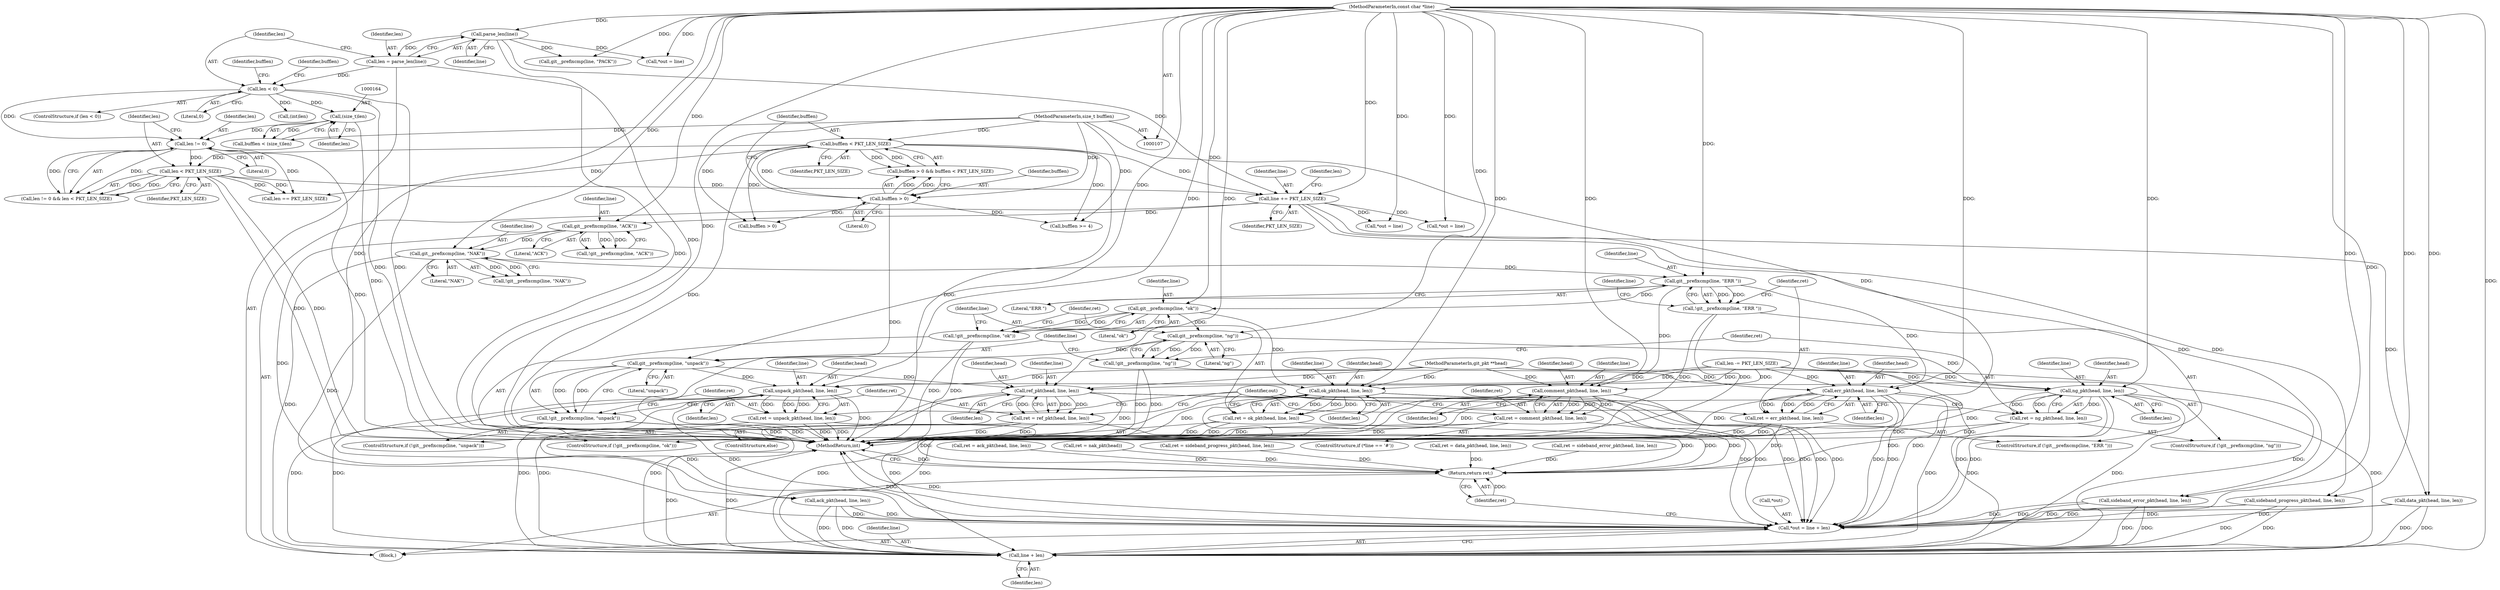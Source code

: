 digraph "0_libgit2_2fdef641fd0dd2828bd948234ae86de75221a11a@pointer" {
"1000271" [label="(Call,git__prefixcmp(line, \"ERR \"))"];
"1000261" [label="(Call,git__prefixcmp(line, \"NAK\"))"];
"1000249" [label="(Call,git__prefixcmp(line, \"ACK\"))"];
"1000178" [label="(Call,line += PKT_LEN_SIZE)"];
"1000120" [label="(Call,bufflen < PKT_LEN_SIZE)"];
"1000117" [label="(Call,bufflen > 0)"];
"1000111" [label="(MethodParameterIn,size_t bufflen)"];
"1000173" [label="(Call,len < PKT_LEN_SIZE)"];
"1000170" [label="(Call,len != 0)"];
"1000130" [label="(Call,len < 0)"];
"1000125" [label="(Call,len = parse_len(line))"];
"1000127" [label="(Call,parse_len(line))"];
"1000109" [label="(MethodParameterIn,const char *line)"];
"1000163" [label="(Call,(size_t)len)"];
"1000270" [label="(Call,!git__prefixcmp(line, \"ERR \"))"];
"1000276" [label="(Call,err_pkt(head, line, len))"];
"1000274" [label="(Call,ret = err_pkt(head, line, len))"];
"1000341" [label="(Return,return ret;)"];
"1000335" [label="(Call,*out = line + len)"];
"1000338" [label="(Call,line + len)"];
"1000288" [label="(Call,comment_pkt(head, line, len))"];
"1000286" [label="(Call,ret = comment_pkt(head, line, len))"];
"1000295" [label="(Call,git__prefixcmp(line, \"ok\"))"];
"1000294" [label="(Call,!git__prefixcmp(line, \"ok\"))"];
"1000300" [label="(Call,ok_pkt(head, line, len))"];
"1000298" [label="(Call,ret = ok_pkt(head, line, len))"];
"1000307" [label="(Call,git__prefixcmp(line, \"ng\"))"];
"1000306" [label="(Call,!git__prefixcmp(line, \"ng\"))"];
"1000312" [label="(Call,ng_pkt(head, line, len))"];
"1000310" [label="(Call,ret = ng_pkt(head, line, len))"];
"1000319" [label="(Call,git__prefixcmp(line, \"unpack\"))"];
"1000318" [label="(Call,!git__prefixcmp(line, \"unpack\"))"];
"1000324" [label="(Call,unpack_pkt(head, line, len))"];
"1000322" [label="(Call,ret = unpack_pkt(head, line, len))"];
"1000331" [label="(Call,ref_pkt(head, line, len))"];
"1000329" [label="(Call,ret = ref_pkt(head, line, len))"];
"1000275" [label="(Identifier,ret)"];
"1000137" [label="(Identifier,bufflen)"];
"1000279" [label="(Identifier,len)"];
"1000277" [label="(Identifier,head)"];
"1000118" [label="(Identifier,bufflen)"];
"1000252" [label="(Call,ret = ack_pkt(head, line, len))"];
"1000264" [label="(Call,ret = nak_pkt(head))"];
"1000335" [label="(Call,*out = line + len)"];
"1000250" [label="(Identifier,line)"];
"1000272" [label="(Identifier,line)"];
"1000129" [label="(ControlStructure,if (len < 0))"];
"1000183" [label="(Identifier,len)"];
"1000127" [label="(Call,parse_len(line))"];
"1000201" [label="(Call,*out = line)"];
"1000302" [label="(Identifier,line)"];
"1000301" [label="(Identifier,head)"];
"1000332" [label="(Identifier,head)"];
"1000260" [label="(Call,!git__prefixcmp(line, \"NAK\"))"];
"1000175" [label="(Identifier,PKT_LEN_SIZE)"];
"1000298" [label="(Call,ret = ok_pkt(head, line, len))"];
"1000180" [label="(Identifier,PKT_LEN_SIZE)"];
"1000312" [label="(Call,ng_pkt(head, line, len))"];
"1000297" [label="(Literal,\"ok\")"];
"1000109" [label="(MethodParameterIn,const char *line)"];
"1000132" [label="(Literal,0)"];
"1000325" [label="(Identifier,head)"];
"1000308" [label="(Identifier,line)"];
"1000172" [label="(Literal,0)"];
"1000179" [label="(Identifier,line)"];
"1000322" [label="(Call,ret = unpack_pkt(head, line, len))"];
"1000131" [label="(Identifier,len)"];
"1000270" [label="(Call,!git__prefixcmp(line, \"ERR \"))"];
"1000339" [label="(Identifier,line)"];
"1000165" [label="(Identifier,len)"];
"1000173" [label="(Call,len < PKT_LEN_SIZE)"];
"1000116" [label="(Call,bufflen > 0 && bufflen < PKT_LEN_SIZE)"];
"1000299" [label="(Identifier,ret)"];
"1000330" [label="(Identifier,ret)"];
"1000336" [label="(Call,*out)"];
"1000329" [label="(Call,ret = ref_pkt(head, line, len))"];
"1000324" [label="(Call,unpack_pkt(head, line, len))"];
"1000286" [label="(Call,ret = comment_pkt(head, line, len))"];
"1000333" [label="(Identifier,line)"];
"1000119" [label="(Literal,0)"];
"1000230" [label="(Call,sideband_progress_pkt(head, line, len))"];
"1000159" [label="(Identifier,bufflen)"];
"1000261" [label="(Call,git__prefixcmp(line, \"NAK\"))"];
"1000120" [label="(Call,bufflen < PKT_LEN_SIZE)"];
"1000140" [label="(Call,git__prefixcmp(line, \"PACK\"))"];
"1000327" [label="(Identifier,len)"];
"1000341" [label="(Return,return ret;)"];
"1000117" [label="(Call,bufflen > 0)"];
"1000306" [label="(Call,!git__prefixcmp(line, \"ng\"))"];
"1000284" [label="(Identifier,line)"];
"1000242" [label="(Call,sideband_error_pkt(head, line, len))"];
"1000323" [label="(Identifier,ret)"];
"1000326" [label="(Identifier,line)"];
"1000228" [label="(Call,ret = sideband_progress_pkt(head, line, len))"];
"1000153" [label="(Call,(int)len)"];
"1000300" [label="(Call,ok_pkt(head, line, len))"];
"1000287" [label="(Identifier,ret)"];
"1000303" [label="(Identifier,len)"];
"1000334" [label="(Identifier,len)"];
"1000305" [label="(ControlStructure,if (!git__prefixcmp(line, \"ng\")))"];
"1000216" [label="(Call,ret = data_pkt(head, line, len))"];
"1000169" [label="(Call,len != 0 && len < PKT_LEN_SIZE)"];
"1000263" [label="(Literal,\"NAK\")"];
"1000190" [label="(Call,*out = line)"];
"1000161" [label="(Call,bufflen < (size_t)len)"];
"1000254" [label="(Call,ack_pkt(head, line, len))"];
"1000291" [label="(Identifier,len)"];
"1000309" [label="(Literal,\"ng\")"];
"1000343" [label="(MethodReturn,int)"];
"1000342" [label="(Identifier,ret)"];
"1000314" [label="(Identifier,line)"];
"1000337" [label="(Identifier,out)"];
"1000269" [label="(ControlStructure,if (!git__prefixcmp(line, \"ERR \")))"];
"1000315" [label="(Identifier,len)"];
"1000240" [label="(Call,ret = sideband_error_pkt(head, line, len))"];
"1000108" [label="(MethodParameterIn,git_pkt **head)"];
"1000126" [label="(Identifier,len)"];
"1000248" [label="(Call,!git__prefixcmp(line, \"ACK\"))"];
"1000318" [label="(Call,!git__prefixcmp(line, \"unpack\"))"];
"1000170" [label="(Call,len != 0)"];
"1000121" [label="(Identifier,bufflen)"];
"1000112" [label="(Block,)"];
"1000290" [label="(Identifier,line)"];
"1000158" [label="(Call,bufflen > 0)"];
"1000271" [label="(Call,git__prefixcmp(line, \"ERR \"))"];
"1000163" [label="(Call,(size_t)len)"];
"1000293" [label="(ControlStructure,if (!git__prefixcmp(line, \"ok\")))"];
"1000122" [label="(Identifier,PKT_LEN_SIZE)"];
"1000276" [label="(Call,err_pkt(head, line, len))"];
"1000262" [label="(Identifier,line)"];
"1000320" [label="(Identifier,line)"];
"1000294" [label="(Call,!git__prefixcmp(line, \"ok\"))"];
"1000288" [label="(Call,comment_pkt(head, line, len))"];
"1000338" [label="(Call,line + len)"];
"1000289" [label="(Identifier,head)"];
"1000128" [label="(Identifier,line)"];
"1000321" [label="(Literal,\"unpack\")"];
"1000218" [label="(Call,data_pkt(head, line, len))"];
"1000313" [label="(Identifier,head)"];
"1000295" [label="(Call,git__prefixcmp(line, \"ok\"))"];
"1000296" [label="(Identifier,line)"];
"1000125" [label="(Call,len = parse_len(line))"];
"1000182" [label="(Call,len == PKT_LEN_SIZE)"];
"1000174" [label="(Identifier,len)"];
"1000251" [label="(Literal,\"ACK\")"];
"1000145" [label="(Call,*out = line)"];
"1000171" [label="(Identifier,len)"];
"1000311" [label="(Identifier,ret)"];
"1000178" [label="(Call,line += PKT_LEN_SIZE)"];
"1000130" [label="(Call,len < 0)"];
"1000281" [label="(ControlStructure,if (*line == '#'))"];
"1000328" [label="(ControlStructure,else)"];
"1000249" [label="(Call,git__prefixcmp(line, \"ACK\"))"];
"1000273" [label="(Literal,\"ERR \")"];
"1000111" [label="(MethodParameterIn,size_t bufflen)"];
"1000319" [label="(Call,git__prefixcmp(line, \"unpack\"))"];
"1000331" [label="(Call,ref_pkt(head, line, len))"];
"1000340" [label="(Identifier,len)"];
"1000317" [label="(ControlStructure,if (!git__prefixcmp(line, \"unpack\")))"];
"1000208" [label="(Call,len -= PKT_LEN_SIZE)"];
"1000278" [label="(Identifier,line)"];
"1000307" [label="(Call,git__prefixcmp(line, \"ng\"))"];
"1000274" [label="(Call,ret = err_pkt(head, line, len))"];
"1000310" [label="(Call,ret = ng_pkt(head, line, len))"];
"1000136" [label="(Call,bufflen >= 4)"];
"1000271" -> "1000270"  [label="AST: "];
"1000271" -> "1000273"  [label="CFG: "];
"1000272" -> "1000271"  [label="AST: "];
"1000273" -> "1000271"  [label="AST: "];
"1000270" -> "1000271"  [label="CFG: "];
"1000271" -> "1000270"  [label="DDG: "];
"1000271" -> "1000270"  [label="DDG: "];
"1000261" -> "1000271"  [label="DDG: "];
"1000109" -> "1000271"  [label="DDG: "];
"1000271" -> "1000276"  [label="DDG: "];
"1000271" -> "1000288"  [label="DDG: "];
"1000271" -> "1000295"  [label="DDG: "];
"1000261" -> "1000260"  [label="AST: "];
"1000261" -> "1000263"  [label="CFG: "];
"1000262" -> "1000261"  [label="AST: "];
"1000263" -> "1000261"  [label="AST: "];
"1000260" -> "1000261"  [label="CFG: "];
"1000261" -> "1000260"  [label="DDG: "];
"1000261" -> "1000260"  [label="DDG: "];
"1000249" -> "1000261"  [label="DDG: "];
"1000109" -> "1000261"  [label="DDG: "];
"1000261" -> "1000335"  [label="DDG: "];
"1000261" -> "1000338"  [label="DDG: "];
"1000249" -> "1000248"  [label="AST: "];
"1000249" -> "1000251"  [label="CFG: "];
"1000250" -> "1000249"  [label="AST: "];
"1000251" -> "1000249"  [label="AST: "];
"1000248" -> "1000249"  [label="CFG: "];
"1000249" -> "1000248"  [label="DDG: "];
"1000249" -> "1000248"  [label="DDG: "];
"1000178" -> "1000249"  [label="DDG: "];
"1000109" -> "1000249"  [label="DDG: "];
"1000249" -> "1000254"  [label="DDG: "];
"1000178" -> "1000112"  [label="AST: "];
"1000178" -> "1000180"  [label="CFG: "];
"1000179" -> "1000178"  [label="AST: "];
"1000180" -> "1000178"  [label="AST: "];
"1000183" -> "1000178"  [label="CFG: "];
"1000120" -> "1000178"  [label="DDG: "];
"1000173" -> "1000178"  [label="DDG: "];
"1000127" -> "1000178"  [label="DDG: "];
"1000109" -> "1000178"  [label="DDG: "];
"1000178" -> "1000190"  [label="DDG: "];
"1000178" -> "1000201"  [label="DDG: "];
"1000178" -> "1000218"  [label="DDG: "];
"1000178" -> "1000230"  [label="DDG: "];
"1000178" -> "1000242"  [label="DDG: "];
"1000120" -> "1000116"  [label="AST: "];
"1000120" -> "1000122"  [label="CFG: "];
"1000121" -> "1000120"  [label="AST: "];
"1000122" -> "1000120"  [label="AST: "];
"1000116" -> "1000120"  [label="CFG: "];
"1000120" -> "1000343"  [label="DDG: "];
"1000120" -> "1000343"  [label="DDG: "];
"1000120" -> "1000116"  [label="DDG: "];
"1000120" -> "1000116"  [label="DDG: "];
"1000117" -> "1000120"  [label="DDG: "];
"1000111" -> "1000120"  [label="DDG: "];
"1000120" -> "1000136"  [label="DDG: "];
"1000120" -> "1000158"  [label="DDG: "];
"1000120" -> "1000173"  [label="DDG: "];
"1000120" -> "1000182"  [label="DDG: "];
"1000117" -> "1000116"  [label="AST: "];
"1000117" -> "1000119"  [label="CFG: "];
"1000118" -> "1000117"  [label="AST: "];
"1000119" -> "1000117"  [label="AST: "];
"1000121" -> "1000117"  [label="CFG: "];
"1000116" -> "1000117"  [label="CFG: "];
"1000117" -> "1000343"  [label="DDG: "];
"1000117" -> "1000116"  [label="DDG: "];
"1000117" -> "1000116"  [label="DDG: "];
"1000111" -> "1000117"  [label="DDG: "];
"1000117" -> "1000136"  [label="DDG: "];
"1000117" -> "1000158"  [label="DDG: "];
"1000111" -> "1000107"  [label="AST: "];
"1000111" -> "1000343"  [label="DDG: "];
"1000111" -> "1000136"  [label="DDG: "];
"1000111" -> "1000158"  [label="DDG: "];
"1000111" -> "1000161"  [label="DDG: "];
"1000173" -> "1000169"  [label="AST: "];
"1000173" -> "1000175"  [label="CFG: "];
"1000174" -> "1000173"  [label="AST: "];
"1000175" -> "1000173"  [label="AST: "];
"1000169" -> "1000173"  [label="CFG: "];
"1000173" -> "1000343"  [label="DDG: "];
"1000173" -> "1000343"  [label="DDG: "];
"1000173" -> "1000169"  [label="DDG: "];
"1000173" -> "1000169"  [label="DDG: "];
"1000170" -> "1000173"  [label="DDG: "];
"1000173" -> "1000182"  [label="DDG: "];
"1000173" -> "1000182"  [label="DDG: "];
"1000170" -> "1000169"  [label="AST: "];
"1000170" -> "1000172"  [label="CFG: "];
"1000171" -> "1000170"  [label="AST: "];
"1000172" -> "1000170"  [label="AST: "];
"1000174" -> "1000170"  [label="CFG: "];
"1000169" -> "1000170"  [label="CFG: "];
"1000170" -> "1000343"  [label="DDG: "];
"1000170" -> "1000169"  [label="DDG: "];
"1000170" -> "1000169"  [label="DDG: "];
"1000130" -> "1000170"  [label="DDG: "];
"1000163" -> "1000170"  [label="DDG: "];
"1000170" -> "1000182"  [label="DDG: "];
"1000130" -> "1000129"  [label="AST: "];
"1000130" -> "1000132"  [label="CFG: "];
"1000131" -> "1000130"  [label="AST: "];
"1000132" -> "1000130"  [label="AST: "];
"1000137" -> "1000130"  [label="CFG: "];
"1000159" -> "1000130"  [label="CFG: "];
"1000130" -> "1000343"  [label="DDG: "];
"1000130" -> "1000343"  [label="DDG: "];
"1000125" -> "1000130"  [label="DDG: "];
"1000130" -> "1000153"  [label="DDG: "];
"1000130" -> "1000163"  [label="DDG: "];
"1000125" -> "1000112"  [label="AST: "];
"1000125" -> "1000127"  [label="CFG: "];
"1000126" -> "1000125"  [label="AST: "];
"1000127" -> "1000125"  [label="AST: "];
"1000131" -> "1000125"  [label="CFG: "];
"1000125" -> "1000343"  [label="DDG: "];
"1000127" -> "1000125"  [label="DDG: "];
"1000127" -> "1000128"  [label="CFG: "];
"1000128" -> "1000127"  [label="AST: "];
"1000127" -> "1000343"  [label="DDG: "];
"1000109" -> "1000127"  [label="DDG: "];
"1000127" -> "1000140"  [label="DDG: "];
"1000127" -> "1000145"  [label="DDG: "];
"1000109" -> "1000107"  [label="AST: "];
"1000109" -> "1000343"  [label="DDG: "];
"1000109" -> "1000140"  [label="DDG: "];
"1000109" -> "1000145"  [label="DDG: "];
"1000109" -> "1000190"  [label="DDG: "];
"1000109" -> "1000201"  [label="DDG: "];
"1000109" -> "1000218"  [label="DDG: "];
"1000109" -> "1000230"  [label="DDG: "];
"1000109" -> "1000242"  [label="DDG: "];
"1000109" -> "1000254"  [label="DDG: "];
"1000109" -> "1000276"  [label="DDG: "];
"1000109" -> "1000288"  [label="DDG: "];
"1000109" -> "1000295"  [label="DDG: "];
"1000109" -> "1000300"  [label="DDG: "];
"1000109" -> "1000307"  [label="DDG: "];
"1000109" -> "1000312"  [label="DDG: "];
"1000109" -> "1000319"  [label="DDG: "];
"1000109" -> "1000324"  [label="DDG: "];
"1000109" -> "1000331"  [label="DDG: "];
"1000109" -> "1000335"  [label="DDG: "];
"1000109" -> "1000338"  [label="DDG: "];
"1000163" -> "1000161"  [label="AST: "];
"1000163" -> "1000165"  [label="CFG: "];
"1000164" -> "1000163"  [label="AST: "];
"1000165" -> "1000163"  [label="AST: "];
"1000161" -> "1000163"  [label="CFG: "];
"1000163" -> "1000343"  [label="DDG: "];
"1000163" -> "1000161"  [label="DDG: "];
"1000270" -> "1000269"  [label="AST: "];
"1000275" -> "1000270"  [label="CFG: "];
"1000284" -> "1000270"  [label="CFG: "];
"1000270" -> "1000343"  [label="DDG: "];
"1000270" -> "1000343"  [label="DDG: "];
"1000276" -> "1000274"  [label="AST: "];
"1000276" -> "1000279"  [label="CFG: "];
"1000277" -> "1000276"  [label="AST: "];
"1000278" -> "1000276"  [label="AST: "];
"1000279" -> "1000276"  [label="AST: "];
"1000274" -> "1000276"  [label="CFG: "];
"1000276" -> "1000343"  [label="DDG: "];
"1000276" -> "1000274"  [label="DDG: "];
"1000276" -> "1000274"  [label="DDG: "];
"1000276" -> "1000274"  [label="DDG: "];
"1000108" -> "1000276"  [label="DDG: "];
"1000208" -> "1000276"  [label="DDG: "];
"1000276" -> "1000335"  [label="DDG: "];
"1000276" -> "1000335"  [label="DDG: "];
"1000276" -> "1000338"  [label="DDG: "];
"1000276" -> "1000338"  [label="DDG: "];
"1000274" -> "1000269"  [label="AST: "];
"1000275" -> "1000274"  [label="AST: "];
"1000337" -> "1000274"  [label="CFG: "];
"1000274" -> "1000343"  [label="DDG: "];
"1000274" -> "1000343"  [label="DDG: "];
"1000274" -> "1000341"  [label="DDG: "];
"1000341" -> "1000112"  [label="AST: "];
"1000341" -> "1000342"  [label="CFG: "];
"1000342" -> "1000341"  [label="AST: "];
"1000343" -> "1000341"  [label="CFG: "];
"1000341" -> "1000343"  [label="DDG: "];
"1000342" -> "1000341"  [label="DDG: "];
"1000252" -> "1000341"  [label="DDG: "];
"1000286" -> "1000341"  [label="DDG: "];
"1000298" -> "1000341"  [label="DDG: "];
"1000264" -> "1000341"  [label="DDG: "];
"1000228" -> "1000341"  [label="DDG: "];
"1000329" -> "1000341"  [label="DDG: "];
"1000322" -> "1000341"  [label="DDG: "];
"1000240" -> "1000341"  [label="DDG: "];
"1000216" -> "1000341"  [label="DDG: "];
"1000310" -> "1000341"  [label="DDG: "];
"1000335" -> "1000112"  [label="AST: "];
"1000335" -> "1000338"  [label="CFG: "];
"1000336" -> "1000335"  [label="AST: "];
"1000338" -> "1000335"  [label="AST: "];
"1000342" -> "1000335"  [label="CFG: "];
"1000335" -> "1000343"  [label="DDG: "];
"1000335" -> "1000343"  [label="DDG: "];
"1000324" -> "1000335"  [label="DDG: "];
"1000324" -> "1000335"  [label="DDG: "];
"1000331" -> "1000335"  [label="DDG: "];
"1000331" -> "1000335"  [label="DDG: "];
"1000288" -> "1000335"  [label="DDG: "];
"1000288" -> "1000335"  [label="DDG: "];
"1000230" -> "1000335"  [label="DDG: "];
"1000230" -> "1000335"  [label="DDG: "];
"1000218" -> "1000335"  [label="DDG: "];
"1000218" -> "1000335"  [label="DDG: "];
"1000242" -> "1000335"  [label="DDG: "];
"1000242" -> "1000335"  [label="DDG: "];
"1000254" -> "1000335"  [label="DDG: "];
"1000254" -> "1000335"  [label="DDG: "];
"1000312" -> "1000335"  [label="DDG: "];
"1000312" -> "1000335"  [label="DDG: "];
"1000300" -> "1000335"  [label="DDG: "];
"1000300" -> "1000335"  [label="DDG: "];
"1000208" -> "1000335"  [label="DDG: "];
"1000338" -> "1000340"  [label="CFG: "];
"1000339" -> "1000338"  [label="AST: "];
"1000340" -> "1000338"  [label="AST: "];
"1000338" -> "1000343"  [label="DDG: "];
"1000338" -> "1000343"  [label="DDG: "];
"1000324" -> "1000338"  [label="DDG: "];
"1000324" -> "1000338"  [label="DDG: "];
"1000331" -> "1000338"  [label="DDG: "];
"1000331" -> "1000338"  [label="DDG: "];
"1000288" -> "1000338"  [label="DDG: "];
"1000288" -> "1000338"  [label="DDG: "];
"1000230" -> "1000338"  [label="DDG: "];
"1000230" -> "1000338"  [label="DDG: "];
"1000218" -> "1000338"  [label="DDG: "];
"1000218" -> "1000338"  [label="DDG: "];
"1000242" -> "1000338"  [label="DDG: "];
"1000242" -> "1000338"  [label="DDG: "];
"1000254" -> "1000338"  [label="DDG: "];
"1000254" -> "1000338"  [label="DDG: "];
"1000312" -> "1000338"  [label="DDG: "];
"1000312" -> "1000338"  [label="DDG: "];
"1000300" -> "1000338"  [label="DDG: "];
"1000300" -> "1000338"  [label="DDG: "];
"1000208" -> "1000338"  [label="DDG: "];
"1000288" -> "1000286"  [label="AST: "];
"1000288" -> "1000291"  [label="CFG: "];
"1000289" -> "1000288"  [label="AST: "];
"1000290" -> "1000288"  [label="AST: "];
"1000291" -> "1000288"  [label="AST: "];
"1000286" -> "1000288"  [label="CFG: "];
"1000288" -> "1000343"  [label="DDG: "];
"1000288" -> "1000286"  [label="DDG: "];
"1000288" -> "1000286"  [label="DDG: "];
"1000288" -> "1000286"  [label="DDG: "];
"1000108" -> "1000288"  [label="DDG: "];
"1000208" -> "1000288"  [label="DDG: "];
"1000286" -> "1000281"  [label="AST: "];
"1000287" -> "1000286"  [label="AST: "];
"1000337" -> "1000286"  [label="CFG: "];
"1000286" -> "1000343"  [label="DDG: "];
"1000286" -> "1000343"  [label="DDG: "];
"1000295" -> "1000294"  [label="AST: "];
"1000295" -> "1000297"  [label="CFG: "];
"1000296" -> "1000295"  [label="AST: "];
"1000297" -> "1000295"  [label="AST: "];
"1000294" -> "1000295"  [label="CFG: "];
"1000295" -> "1000294"  [label="DDG: "];
"1000295" -> "1000294"  [label="DDG: "];
"1000295" -> "1000300"  [label="DDG: "];
"1000295" -> "1000307"  [label="DDG: "];
"1000294" -> "1000293"  [label="AST: "];
"1000299" -> "1000294"  [label="CFG: "];
"1000308" -> "1000294"  [label="CFG: "];
"1000294" -> "1000343"  [label="DDG: "];
"1000294" -> "1000343"  [label="DDG: "];
"1000300" -> "1000298"  [label="AST: "];
"1000300" -> "1000303"  [label="CFG: "];
"1000301" -> "1000300"  [label="AST: "];
"1000302" -> "1000300"  [label="AST: "];
"1000303" -> "1000300"  [label="AST: "];
"1000298" -> "1000300"  [label="CFG: "];
"1000300" -> "1000343"  [label="DDG: "];
"1000300" -> "1000298"  [label="DDG: "];
"1000300" -> "1000298"  [label="DDG: "];
"1000300" -> "1000298"  [label="DDG: "];
"1000108" -> "1000300"  [label="DDG: "];
"1000208" -> "1000300"  [label="DDG: "];
"1000298" -> "1000293"  [label="AST: "];
"1000299" -> "1000298"  [label="AST: "];
"1000337" -> "1000298"  [label="CFG: "];
"1000298" -> "1000343"  [label="DDG: "];
"1000298" -> "1000343"  [label="DDG: "];
"1000307" -> "1000306"  [label="AST: "];
"1000307" -> "1000309"  [label="CFG: "];
"1000308" -> "1000307"  [label="AST: "];
"1000309" -> "1000307"  [label="AST: "];
"1000306" -> "1000307"  [label="CFG: "];
"1000307" -> "1000306"  [label="DDG: "];
"1000307" -> "1000306"  [label="DDG: "];
"1000307" -> "1000312"  [label="DDG: "];
"1000307" -> "1000319"  [label="DDG: "];
"1000306" -> "1000305"  [label="AST: "];
"1000311" -> "1000306"  [label="CFG: "];
"1000320" -> "1000306"  [label="CFG: "];
"1000306" -> "1000343"  [label="DDG: "];
"1000306" -> "1000343"  [label="DDG: "];
"1000312" -> "1000310"  [label="AST: "];
"1000312" -> "1000315"  [label="CFG: "];
"1000313" -> "1000312"  [label="AST: "];
"1000314" -> "1000312"  [label="AST: "];
"1000315" -> "1000312"  [label="AST: "];
"1000310" -> "1000312"  [label="CFG: "];
"1000312" -> "1000343"  [label="DDG: "];
"1000312" -> "1000310"  [label="DDG: "];
"1000312" -> "1000310"  [label="DDG: "];
"1000312" -> "1000310"  [label="DDG: "];
"1000108" -> "1000312"  [label="DDG: "];
"1000208" -> "1000312"  [label="DDG: "];
"1000310" -> "1000305"  [label="AST: "];
"1000311" -> "1000310"  [label="AST: "];
"1000337" -> "1000310"  [label="CFG: "];
"1000310" -> "1000343"  [label="DDG: "];
"1000310" -> "1000343"  [label="DDG: "];
"1000319" -> "1000318"  [label="AST: "];
"1000319" -> "1000321"  [label="CFG: "];
"1000320" -> "1000319"  [label="AST: "];
"1000321" -> "1000319"  [label="AST: "];
"1000318" -> "1000319"  [label="CFG: "];
"1000319" -> "1000318"  [label="DDG: "];
"1000319" -> "1000318"  [label="DDG: "];
"1000319" -> "1000324"  [label="DDG: "];
"1000319" -> "1000331"  [label="DDG: "];
"1000318" -> "1000317"  [label="AST: "];
"1000323" -> "1000318"  [label="CFG: "];
"1000330" -> "1000318"  [label="CFG: "];
"1000318" -> "1000343"  [label="DDG: "];
"1000318" -> "1000343"  [label="DDG: "];
"1000324" -> "1000322"  [label="AST: "];
"1000324" -> "1000327"  [label="CFG: "];
"1000325" -> "1000324"  [label="AST: "];
"1000326" -> "1000324"  [label="AST: "];
"1000327" -> "1000324"  [label="AST: "];
"1000322" -> "1000324"  [label="CFG: "];
"1000324" -> "1000343"  [label="DDG: "];
"1000324" -> "1000322"  [label="DDG: "];
"1000324" -> "1000322"  [label="DDG: "];
"1000324" -> "1000322"  [label="DDG: "];
"1000108" -> "1000324"  [label="DDG: "];
"1000208" -> "1000324"  [label="DDG: "];
"1000322" -> "1000317"  [label="AST: "];
"1000323" -> "1000322"  [label="AST: "];
"1000337" -> "1000322"  [label="CFG: "];
"1000322" -> "1000343"  [label="DDG: "];
"1000322" -> "1000343"  [label="DDG: "];
"1000331" -> "1000329"  [label="AST: "];
"1000331" -> "1000334"  [label="CFG: "];
"1000332" -> "1000331"  [label="AST: "];
"1000333" -> "1000331"  [label="AST: "];
"1000334" -> "1000331"  [label="AST: "];
"1000329" -> "1000331"  [label="CFG: "];
"1000331" -> "1000343"  [label="DDG: "];
"1000331" -> "1000329"  [label="DDG: "];
"1000331" -> "1000329"  [label="DDG: "];
"1000331" -> "1000329"  [label="DDG: "];
"1000108" -> "1000331"  [label="DDG: "];
"1000208" -> "1000331"  [label="DDG: "];
"1000329" -> "1000328"  [label="AST: "];
"1000330" -> "1000329"  [label="AST: "];
"1000337" -> "1000329"  [label="CFG: "];
"1000329" -> "1000343"  [label="DDG: "];
"1000329" -> "1000343"  [label="DDG: "];
}
